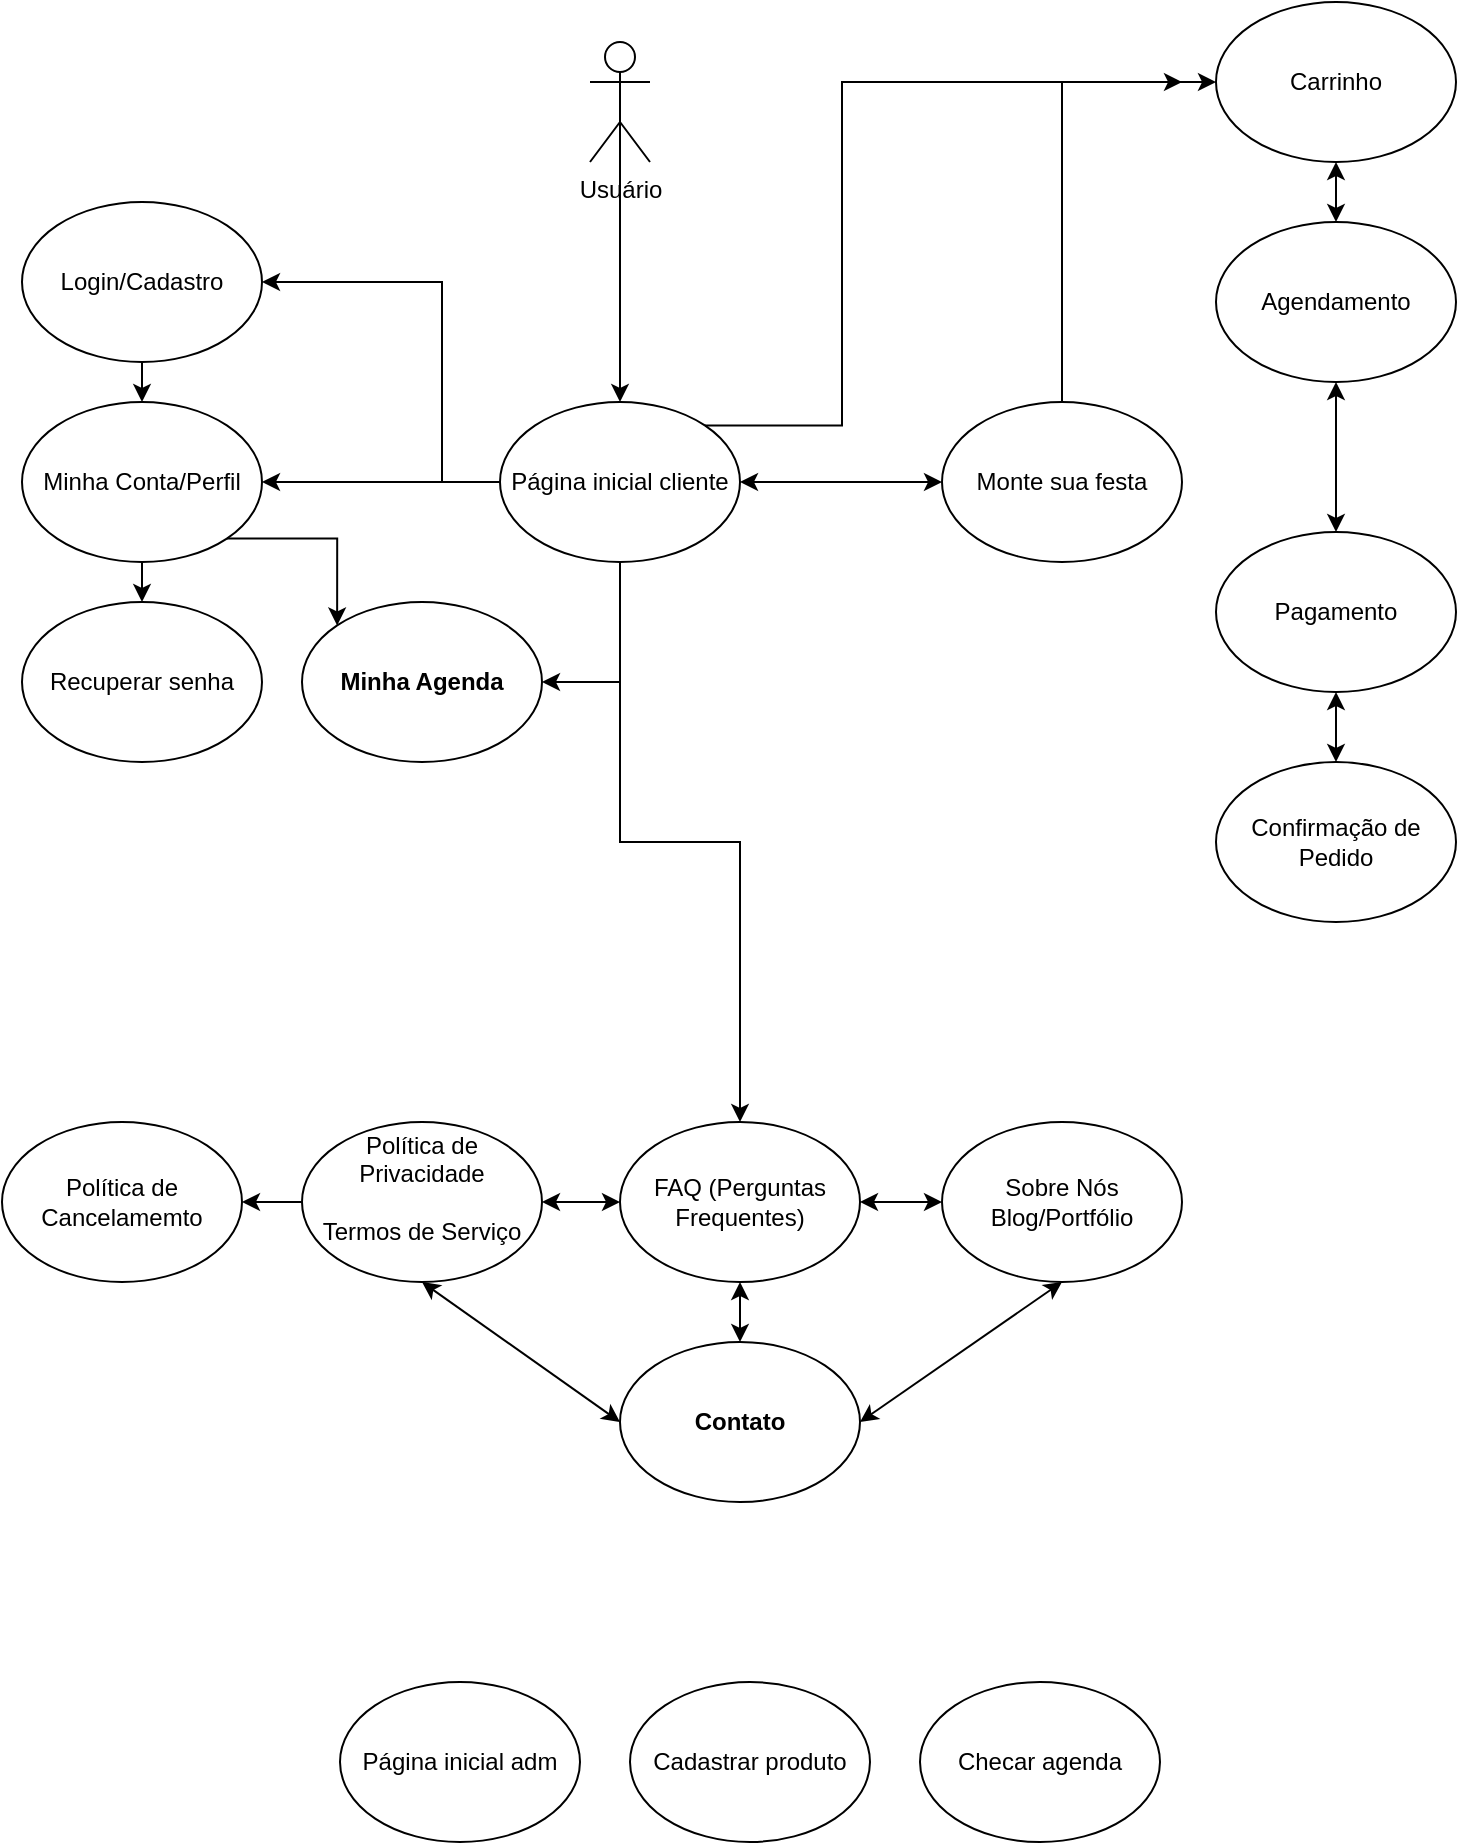 <mxfile version="24.7.6">
  <diagram name="Página-1" id="3nTbYWM-_qOvcxT3kASs">
    <mxGraphModel dx="1509" dy="821" grid="1" gridSize="10" guides="1" tooltips="1" connect="1" arrows="1" fold="1" page="1" pageScale="1" pageWidth="827" pageHeight="1169" math="0" shadow="0">
      <root>
        <mxCell id="0" />
        <mxCell id="1" parent="0" />
        <mxCell id="5i9GBuEpZZRtJEcL8kQv-2" value="&lt;div&gt;&lt;span style=&quot;background-color: initial;&quot;&gt;Página inicial adm&lt;/span&gt;&lt;br&gt;&lt;/div&gt;" style="ellipse;whiteSpace=wrap;html=1;" vertex="1" parent="1">
          <mxGeometry x="269" y="1080" width="120" height="80" as="geometry" />
        </mxCell>
        <mxCell id="5i9GBuEpZZRtJEcL8kQv-4" value="Pagamento" style="ellipse;whiteSpace=wrap;html=1;" vertex="1" parent="1">
          <mxGeometry x="707" y="505" width="120" height="80" as="geometry" />
        </mxCell>
        <mxCell id="5i9GBuEpZZRtJEcL8kQv-10" value="Carrinho" style="ellipse;whiteSpace=wrap;html=1;" vertex="1" parent="1">
          <mxGeometry x="707" y="240" width="120" height="80" as="geometry" />
        </mxCell>
        <mxCell id="5i9GBuEpZZRtJEcL8kQv-116" style="edgeStyle=orthogonalEdgeStyle;rounded=0;orthogonalLoop=1;jettySize=auto;html=1;exitX=0.5;exitY=1;exitDx=0;exitDy=0;entryX=0.5;entryY=0;entryDx=0;entryDy=0;" edge="1" parent="1" source="5i9GBuEpZZRtJEcL8kQv-12" target="5i9GBuEpZZRtJEcL8kQv-55">
          <mxGeometry relative="1" as="geometry" />
        </mxCell>
        <mxCell id="5i9GBuEpZZRtJEcL8kQv-12" value="&lt;div&gt;Login/&lt;span style=&quot;background-color: initial;&quot;&gt;Cadastro&lt;/span&gt;&lt;/div&gt;" style="ellipse;whiteSpace=wrap;html=1;" vertex="1" parent="1">
          <mxGeometry x="110" y="340" width="120" height="80" as="geometry" />
        </mxCell>
        <mxCell id="5i9GBuEpZZRtJEcL8kQv-14" value="Recuperar senha" style="ellipse;whiteSpace=wrap;html=1;" vertex="1" parent="1">
          <mxGeometry x="110" y="540" width="120" height="80" as="geometry" />
        </mxCell>
        <mxCell id="5i9GBuEpZZRtJEcL8kQv-17" value="Agendamento" style="ellipse;whiteSpace=wrap;html=1;" vertex="1" parent="1">
          <mxGeometry x="707" y="350" width="120" height="80" as="geometry" />
        </mxCell>
        <mxCell id="5i9GBuEpZZRtJEcL8kQv-25" value="Cadastrar produto" style="ellipse;whiteSpace=wrap;html=1;" vertex="1" parent="1">
          <mxGeometry x="414" y="1080" width="120" height="80" as="geometry" />
        </mxCell>
        <mxCell id="5i9GBuEpZZRtJEcL8kQv-80" style="edgeStyle=orthogonalEdgeStyle;rounded=0;orthogonalLoop=1;jettySize=auto;html=1;exitX=0.5;exitY=0;exitDx=0;exitDy=0;entryX=0;entryY=0.5;entryDx=0;entryDy=0;" edge="1" parent="1" source="5i9GBuEpZZRtJEcL8kQv-28" target="5i9GBuEpZZRtJEcL8kQv-10">
          <mxGeometry relative="1" as="geometry" />
        </mxCell>
        <mxCell id="5i9GBuEpZZRtJEcL8kQv-28" value="Monte sua festa" style="ellipse;whiteSpace=wrap;html=1;" vertex="1" parent="1">
          <mxGeometry x="570" y="440" width="120" height="80" as="geometry" />
        </mxCell>
        <mxCell id="5i9GBuEpZZRtJEcL8kQv-106" style="edgeStyle=orthogonalEdgeStyle;rounded=0;orthogonalLoop=1;jettySize=auto;html=1;exitX=0;exitY=0.5;exitDx=0;exitDy=0;entryX=1;entryY=0.5;entryDx=0;entryDy=0;" edge="1" parent="1" source="5i9GBuEpZZRtJEcL8kQv-16" target="5i9GBuEpZZRtJEcL8kQv-105">
          <mxGeometry relative="1" as="geometry" />
        </mxCell>
        <mxCell id="5i9GBuEpZZRtJEcL8kQv-16" value="Política de Privacidade&lt;div&gt;&lt;br&gt;&lt;div&gt;&lt;span style=&quot;background-color: initial;&quot;&gt;Termos de Serviço&lt;/span&gt;&lt;div&gt;&lt;br&gt;&lt;/div&gt;&lt;/div&gt;&lt;/div&gt;" style="ellipse;whiteSpace=wrap;html=1;" vertex="1" parent="1">
          <mxGeometry x="250" y="800" width="120" height="80" as="geometry" />
        </mxCell>
        <mxCell id="5i9GBuEpZZRtJEcL8kQv-49" value="FAQ (Perguntas Frequentes)" style="ellipse;whiteSpace=wrap;html=1;" vertex="1" parent="1">
          <mxGeometry x="409" y="800" width="120" height="80" as="geometry" />
        </mxCell>
        <mxCell id="5i9GBuEpZZRtJEcL8kQv-50" value="&lt;strong&gt;Contato&lt;/strong&gt;" style="ellipse;whiteSpace=wrap;html=1;" vertex="1" parent="1">
          <mxGeometry x="409" y="910" width="120" height="80" as="geometry" />
        </mxCell>
        <mxCell id="5i9GBuEpZZRtJEcL8kQv-51" value="Sobre Nós&lt;div&gt;Blog/Portfólio&lt;br&gt;&lt;/div&gt;" style="ellipse;whiteSpace=wrap;html=1;" vertex="1" parent="1">
          <mxGeometry x="570" y="800" width="120" height="80" as="geometry" />
        </mxCell>
        <mxCell id="5i9GBuEpZZRtJEcL8kQv-53" value="&lt;strong&gt;Minha Agenda&lt;/strong&gt;" style="ellipse;whiteSpace=wrap;html=1;" vertex="1" parent="1">
          <mxGeometry x="250" y="540" width="120" height="80" as="geometry" />
        </mxCell>
        <mxCell id="5i9GBuEpZZRtJEcL8kQv-54" value="Confirmação de Pedido" style="ellipse;whiteSpace=wrap;html=1;" vertex="1" parent="1">
          <mxGeometry x="707" y="620" width="120" height="80" as="geometry" />
        </mxCell>
        <mxCell id="5i9GBuEpZZRtJEcL8kQv-111" style="edgeStyle=orthogonalEdgeStyle;rounded=0;orthogonalLoop=1;jettySize=auto;html=1;exitX=0.5;exitY=1;exitDx=0;exitDy=0;entryX=0.5;entryY=0;entryDx=0;entryDy=0;" edge="1" parent="1" source="5i9GBuEpZZRtJEcL8kQv-55" target="5i9GBuEpZZRtJEcL8kQv-14">
          <mxGeometry relative="1" as="geometry" />
        </mxCell>
        <mxCell id="5i9GBuEpZZRtJEcL8kQv-114" style="edgeStyle=orthogonalEdgeStyle;rounded=0;orthogonalLoop=1;jettySize=auto;html=1;exitX=1;exitY=1;exitDx=0;exitDy=0;entryX=0;entryY=0;entryDx=0;entryDy=0;" edge="1" parent="1" source="5i9GBuEpZZRtJEcL8kQv-55" target="5i9GBuEpZZRtJEcL8kQv-53">
          <mxGeometry relative="1" as="geometry" />
        </mxCell>
        <mxCell id="5i9GBuEpZZRtJEcL8kQv-55" value="Minha Conta/Perfil" style="ellipse;whiteSpace=wrap;html=1;" vertex="1" parent="1">
          <mxGeometry x="110" y="440" width="120" height="80" as="geometry" />
        </mxCell>
        <mxCell id="5i9GBuEpZZRtJEcL8kQv-95" style="edgeStyle=orthogonalEdgeStyle;rounded=0;orthogonalLoop=1;jettySize=auto;html=1;exitX=0.5;exitY=1;exitDx=0;exitDy=0;entryX=0.5;entryY=0;entryDx=0;entryDy=0;" edge="1" parent="1" source="5i9GBuEpZZRtJEcL8kQv-56" target="5i9GBuEpZZRtJEcL8kQv-49">
          <mxGeometry relative="1" as="geometry" />
        </mxCell>
        <mxCell id="5i9GBuEpZZRtJEcL8kQv-104" style="edgeStyle=orthogonalEdgeStyle;rounded=0;orthogonalLoop=1;jettySize=auto;html=1;exitX=0;exitY=0.5;exitDx=0;exitDy=0;entryX=1;entryY=0.5;entryDx=0;entryDy=0;" edge="1" parent="1" source="5i9GBuEpZZRtJEcL8kQv-56" target="5i9GBuEpZZRtJEcL8kQv-55">
          <mxGeometry relative="1" as="geometry">
            <mxPoint x="270" y="480.053" as="targetPoint" />
          </mxGeometry>
        </mxCell>
        <mxCell id="5i9GBuEpZZRtJEcL8kQv-109" style="edgeStyle=orthogonalEdgeStyle;rounded=0;orthogonalLoop=1;jettySize=auto;html=1;exitX=1;exitY=0;exitDx=0;exitDy=0;" edge="1" parent="1" source="5i9GBuEpZZRtJEcL8kQv-56">
          <mxGeometry relative="1" as="geometry">
            <mxPoint x="690" y="280" as="targetPoint" />
            <Array as="points">
              <mxPoint x="520" y="452" />
              <mxPoint x="520" y="280" />
            </Array>
          </mxGeometry>
        </mxCell>
        <mxCell id="5i9GBuEpZZRtJEcL8kQv-110" style="edgeStyle=orthogonalEdgeStyle;rounded=0;orthogonalLoop=1;jettySize=auto;html=1;exitX=0;exitY=0.5;exitDx=0;exitDy=0;entryX=1;entryY=0.5;entryDx=0;entryDy=0;" edge="1" parent="1" source="5i9GBuEpZZRtJEcL8kQv-56" target="5i9GBuEpZZRtJEcL8kQv-12">
          <mxGeometry relative="1" as="geometry">
            <Array as="points">
              <mxPoint x="320" y="480" />
              <mxPoint x="320" y="380" />
            </Array>
          </mxGeometry>
        </mxCell>
        <mxCell id="5i9GBuEpZZRtJEcL8kQv-115" style="edgeStyle=orthogonalEdgeStyle;rounded=0;orthogonalLoop=1;jettySize=auto;html=1;exitX=0.5;exitY=1;exitDx=0;exitDy=0;entryX=1;entryY=0.5;entryDx=0;entryDy=0;" edge="1" parent="1" source="5i9GBuEpZZRtJEcL8kQv-56" target="5i9GBuEpZZRtJEcL8kQv-53">
          <mxGeometry relative="1" as="geometry" />
        </mxCell>
        <mxCell id="5i9GBuEpZZRtJEcL8kQv-56" value="Página inicial cliente" style="ellipse;whiteSpace=wrap;html=1;" vertex="1" parent="1">
          <mxGeometry x="349" y="440" width="120" height="80" as="geometry" />
        </mxCell>
        <mxCell id="5i9GBuEpZZRtJEcL8kQv-74" value="" style="endArrow=classic;startArrow=classic;html=1;rounded=0;entryX=0.5;entryY=1;entryDx=0;entryDy=0;exitX=0.5;exitY=0;exitDx=0;exitDy=0;" edge="1" parent="1" source="5i9GBuEpZZRtJEcL8kQv-4" target="5i9GBuEpZZRtJEcL8kQv-17">
          <mxGeometry width="50" height="50" relative="1" as="geometry">
            <mxPoint x="737" y="520" as="sourcePoint" />
            <mxPoint x="787" y="470" as="targetPoint" />
          </mxGeometry>
        </mxCell>
        <mxCell id="5i9GBuEpZZRtJEcL8kQv-76" value="" style="endArrow=classic;startArrow=classic;html=1;rounded=0;entryX=0.5;entryY=1;entryDx=0;entryDy=0;" edge="1" parent="1" source="5i9GBuEpZZRtJEcL8kQv-17" target="5i9GBuEpZZRtJEcL8kQv-10">
          <mxGeometry width="50" height="50" relative="1" as="geometry">
            <mxPoint x="647" y="400" as="sourcePoint" />
            <mxPoint x="697" y="350" as="targetPoint" />
          </mxGeometry>
        </mxCell>
        <mxCell id="5i9GBuEpZZRtJEcL8kQv-77" value="" style="endArrow=classic;startArrow=classic;html=1;rounded=0;entryX=0.5;entryY=0;entryDx=0;entryDy=0;exitX=0.5;exitY=1;exitDx=0;exitDy=0;" edge="1" parent="1" source="5i9GBuEpZZRtJEcL8kQv-4" target="5i9GBuEpZZRtJEcL8kQv-54">
          <mxGeometry width="50" height="50" relative="1" as="geometry">
            <mxPoint x="447" y="460" as="sourcePoint" />
            <mxPoint x="497" y="410" as="targetPoint" />
          </mxGeometry>
        </mxCell>
        <mxCell id="5i9GBuEpZZRtJEcL8kQv-79" value="" style="endArrow=classic;startArrow=classic;html=1;rounded=0;entryX=0;entryY=0.5;entryDx=0;entryDy=0;exitX=1;exitY=0.5;exitDx=0;exitDy=0;" edge="1" parent="1" source="5i9GBuEpZZRtJEcL8kQv-56" target="5i9GBuEpZZRtJEcL8kQv-28">
          <mxGeometry width="50" height="50" relative="1" as="geometry">
            <mxPoint x="390" y="560" as="sourcePoint" />
            <mxPoint x="440" y="510" as="targetPoint" />
          </mxGeometry>
        </mxCell>
        <mxCell id="5i9GBuEpZZRtJEcL8kQv-82" value="" style="endArrow=classic;startArrow=classic;html=1;rounded=0;exitX=1;exitY=0.5;exitDx=0;exitDy=0;entryX=0;entryY=0.5;entryDx=0;entryDy=0;" edge="1" parent="1" source="5i9GBuEpZZRtJEcL8kQv-49" target="5i9GBuEpZZRtJEcL8kQv-51">
          <mxGeometry width="50" height="50" relative="1" as="geometry">
            <mxPoint x="590" y="740" as="sourcePoint" />
            <mxPoint x="640" y="690" as="targetPoint" />
          </mxGeometry>
        </mxCell>
        <mxCell id="5i9GBuEpZZRtJEcL8kQv-88" value="" style="endArrow=classic;startArrow=classic;html=1;rounded=0;entryX=0;entryY=0.5;entryDx=0;entryDy=0;exitX=1;exitY=0.5;exitDx=0;exitDy=0;" edge="1" parent="1" source="5i9GBuEpZZRtJEcL8kQv-16" target="5i9GBuEpZZRtJEcL8kQv-49">
          <mxGeometry width="50" height="50" relative="1" as="geometry">
            <mxPoint x="450" y="890" as="sourcePoint" />
            <mxPoint x="500" y="840" as="targetPoint" />
          </mxGeometry>
        </mxCell>
        <mxCell id="5i9GBuEpZZRtJEcL8kQv-89" value="" style="endArrow=classic;startArrow=classic;html=1;rounded=0;entryX=0;entryY=0.5;entryDx=0;entryDy=0;exitX=0.5;exitY=1;exitDx=0;exitDy=0;" edge="1" parent="1" source="5i9GBuEpZZRtJEcL8kQv-16" target="5i9GBuEpZZRtJEcL8kQv-50">
          <mxGeometry width="50" height="50" relative="1" as="geometry">
            <mxPoint x="450" y="890" as="sourcePoint" />
            <mxPoint x="500" y="840" as="targetPoint" />
          </mxGeometry>
        </mxCell>
        <mxCell id="5i9GBuEpZZRtJEcL8kQv-90" value="" style="endArrow=classic;startArrow=classic;html=1;rounded=0;entryX=0.5;entryY=1;entryDx=0;entryDy=0;exitX=1;exitY=0.5;exitDx=0;exitDy=0;" edge="1" parent="1" source="5i9GBuEpZZRtJEcL8kQv-50" target="5i9GBuEpZZRtJEcL8kQv-51">
          <mxGeometry width="50" height="50" relative="1" as="geometry">
            <mxPoint x="450" y="890" as="sourcePoint" />
            <mxPoint x="500" y="840" as="targetPoint" />
          </mxGeometry>
        </mxCell>
        <mxCell id="5i9GBuEpZZRtJEcL8kQv-91" value="" style="endArrow=classic;startArrow=classic;html=1;rounded=0;entryX=0.5;entryY=1;entryDx=0;entryDy=0;exitX=0.5;exitY=0;exitDx=0;exitDy=0;" edge="1" parent="1" source="5i9GBuEpZZRtJEcL8kQv-50" target="5i9GBuEpZZRtJEcL8kQv-49">
          <mxGeometry width="50" height="50" relative="1" as="geometry">
            <mxPoint x="450" y="890" as="sourcePoint" />
            <mxPoint x="500" y="840" as="targetPoint" />
          </mxGeometry>
        </mxCell>
        <mxCell id="5i9GBuEpZZRtJEcL8kQv-94" style="edgeStyle=orthogonalEdgeStyle;rounded=0;orthogonalLoop=1;jettySize=auto;html=1;exitX=0.5;exitY=0.5;exitDx=0;exitDy=0;exitPerimeter=0;entryX=0.5;entryY=0;entryDx=0;entryDy=0;" edge="1" parent="1" source="5i9GBuEpZZRtJEcL8kQv-92" target="5i9GBuEpZZRtJEcL8kQv-56">
          <mxGeometry relative="1" as="geometry" />
        </mxCell>
        <mxCell id="5i9GBuEpZZRtJEcL8kQv-92" value="Usuário" style="shape=umlActor;verticalLabelPosition=bottom;verticalAlign=top;html=1;outlineConnect=0;" vertex="1" parent="1">
          <mxGeometry x="394" y="260" width="30" height="60" as="geometry" />
        </mxCell>
        <mxCell id="5i9GBuEpZZRtJEcL8kQv-99" value="Checar agenda" style="ellipse;whiteSpace=wrap;html=1;" vertex="1" parent="1">
          <mxGeometry x="559" y="1080" width="120" height="80" as="geometry" />
        </mxCell>
        <mxCell id="5i9GBuEpZZRtJEcL8kQv-105" value="Política de Cancelamemto" style="ellipse;whiteSpace=wrap;html=1;" vertex="1" parent="1">
          <mxGeometry x="100" y="800" width="120" height="80" as="geometry" />
        </mxCell>
      </root>
    </mxGraphModel>
  </diagram>
</mxfile>
